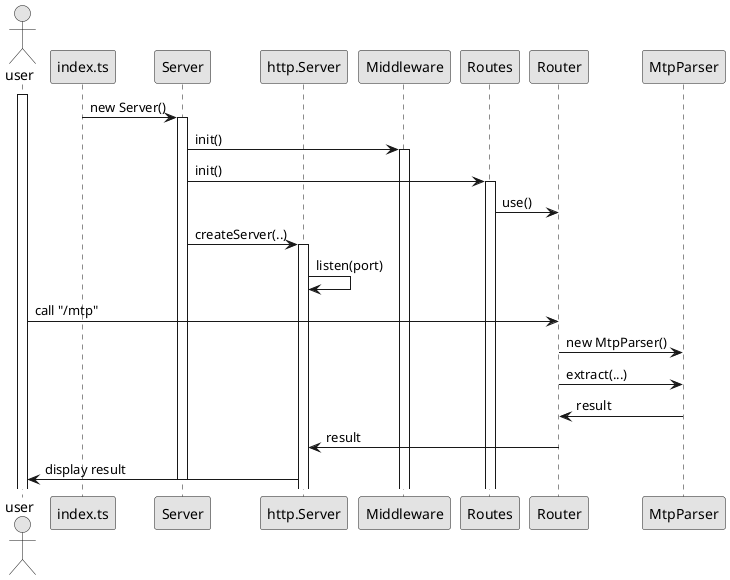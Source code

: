 @startuml

skinparam monochrome true

actor user
participant index.ts
participant Server
participant http.Server
participant Middleware
participant Routes
participant Router

activate user

index.ts -> Server : new Server()
activate Server

Server -> Middleware : init()
activate Middleware
Server -> Routes : init()
activate Routes
Routes -> Router : use()

Server -> http.Server : createServer(..)
activate http.Server
http.Server -> http.Server : listen(port)

user -> Router : call "/mtp"
Router -> MtpParser : new MtpParser()
Router -> MtpParser : extract(...)
MtpParser -> Router : result
Router -> http.Server : result
http.Server -> user : display result

deactivate Server


@enduml
